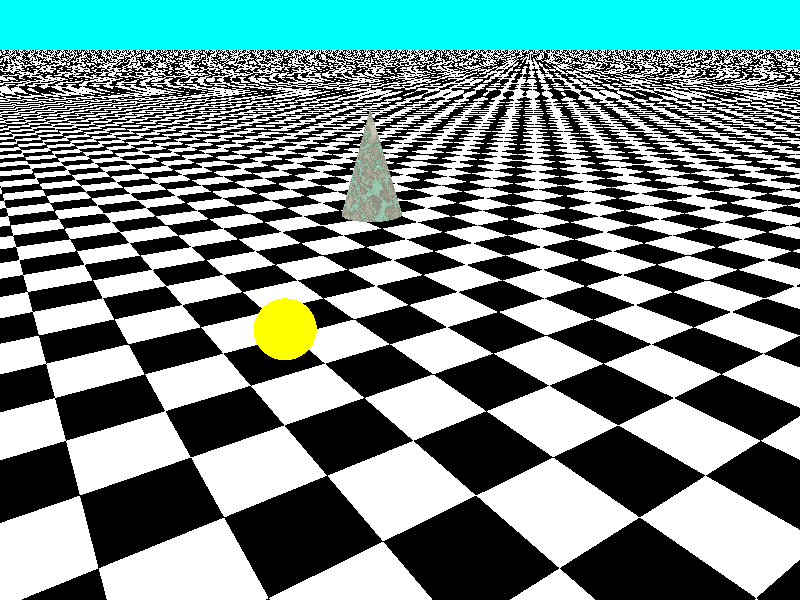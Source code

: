#include "colors.inc" //including some files
#include "textures.inc"
#include "stones.inc"
 plane{
   <0,1,0>,0
   texture {
     pigment { checker
               color White
               color Black }
     scale 8
   }
 }
 background { color Cyan }
 camera {
   location <-40, 30, -50>
   look_at  <0, 0,  10>
 }
 sphere {
   <-20,5, 0>, 3
   texture {
     pigment { color Yellow }
   }
 }
 cone {
    <-10, 25, 0>, 0    
    <-10, 15, 0>, 3    
    texture { T_Stone25 scale 4 }
 }
 light_source { <-30, 30, 0> color White}
